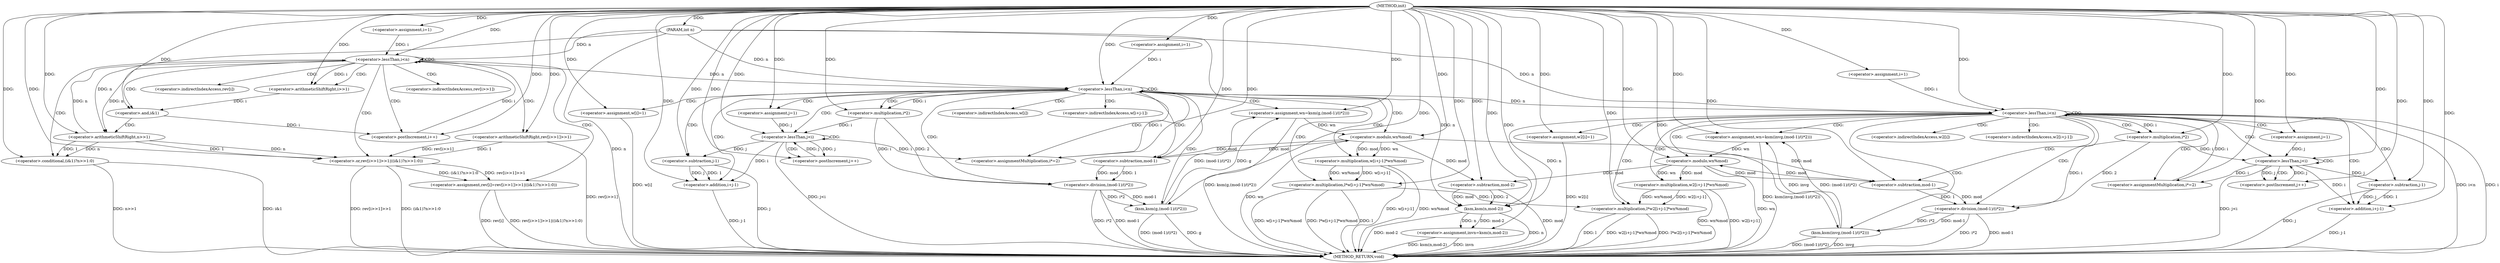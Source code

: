 digraph "init" {  
"1000198" [label = "(METHOD,init)" ]
"1000342" [label = "(METHOD_RETURN,void)" ]
"1000199" [label = "(PARAM,int n)" ]
"1000335" [label = "(<operator>.assignment,invn=ksm(n,mod-2))" ]
"1000203" [label = "(<operator>.assignment,i=1)" ]
"1000206" [label = "(<operator>.lessThan,i<n)" ]
"1000209" [label = "(<operator>.postIncrement,i++)" ]
"1000211" [label = "(<operator>.assignment,rev[i]=rev[i>>1]>>1|((i&1)?n>>1:0))" ]
"1000233" [label = "(<operator>.assignment,i=1)" ]
"1000236" [label = "(<operator>.lessThan,i<n)" ]
"1000239" [label = "(<operator>.assignmentMultiplication,i*=2)" ]
"1000285" [label = "(<operator>.assignment,i=1)" ]
"1000288" [label = "(<operator>.lessThan,i<n)" ]
"1000291" [label = "(<operator>.assignmentMultiplication,i*=2)" ]
"1000243" [label = "(<operator>.assignment,w[i]=1)" ]
"1000249" [label = "(<operator>.assignment,wn=ksm(g,(mod-1)/(i*2)))" ]
"1000270" [label = "(<operator>.multiplication,l*w[i+j-1]*wn%mod)" ]
"1000295" [label = "(<operator>.assignment,w2[i]=1)" ]
"1000301" [label = "(<operator>.assignment,wn=ksm(invg,(mod-1)/(i*2)))" ]
"1000322" [label = "(<operator>.multiplication,l*w2[i+j-1]*wn%mod)" ]
"1000337" [label = "(ksm,ksm(n,mod-2))" ]
"1000215" [label = "(<operator>.or,rev[i>>1]>>1|((i&1)?n>>1:0))" ]
"1000262" [label = "(<operator>.assignment,j=1)" ]
"1000265" [label = "(<operator>.lessThan,j<i)" ]
"1000268" [label = "(<operator>.postIncrement,j++)" ]
"1000314" [label = "(<operator>.assignment,j=1)" ]
"1000317" [label = "(<operator>.lessThan,j<i)" ]
"1000320" [label = "(<operator>.postIncrement,j++)" ]
"1000339" [label = "(<operator>.subtraction,mod-2)" ]
"1000216" [label = "(<operator>.arithmeticShiftRight,rev[i>>1]>>1)" ]
"1000223" [label = "(<operator>.conditional,(i&1)?n>>1:0)" ]
"1000251" [label = "(ksm,ksm(g,(mod-1)/(i*2)))" ]
"1000272" [label = "(<operator>.multiplication,w[i+j-1]*wn%mod)" ]
"1000303" [label = "(ksm,ksm(invg,(mod-1)/(i*2)))" ]
"1000324" [label = "(<operator>.multiplication,w2[i+j-1]*wn%mod)" ]
"1000224" [label = "(<operator>.and,i&1)" ]
"1000227" [label = "(<operator>.arithmeticShiftRight,n>>1)" ]
"1000253" [label = "(<operator>.division,(mod-1)/(i*2))" ]
"1000280" [label = "(<operator>.modulo,wn%mod)" ]
"1000305" [label = "(<operator>.division,(mod-1)/(i*2))" ]
"1000332" [label = "(<operator>.modulo,wn%mod)" ]
"1000219" [label = "(<operator>.arithmeticShiftRight,i>>1)" ]
"1000254" [label = "(<operator>.subtraction,mod-1)" ]
"1000257" [label = "(<operator>.multiplication,i*2)" ]
"1000275" [label = "(<operator>.addition,i+j-1)" ]
"1000306" [label = "(<operator>.subtraction,mod-1)" ]
"1000309" [label = "(<operator>.multiplication,i*2)" ]
"1000327" [label = "(<operator>.addition,i+j-1)" ]
"1000277" [label = "(<operator>.subtraction,j-1)" ]
"1000329" [label = "(<operator>.subtraction,j-1)" ]
"1000212" [label = "(<operator>.indirectIndexAccess,rev[i])" ]
"1000244" [label = "(<operator>.indirectIndexAccess,w[i])" ]
"1000296" [label = "(<operator>.indirectIndexAccess,w2[i])" ]
"1000217" [label = "(<operator>.indirectIndexAccess,rev[i>>1])" ]
"1000273" [label = "(<operator>.indirectIndexAccess,w[i+j-1])" ]
"1000325" [label = "(<operator>.indirectIndexAccess,w2[i+j-1])" ]
  "1000199" -> "1000342"  [ label = "DDG: n"] 
  "1000288" -> "1000342"  [ label = "DDG: i"] 
  "1000288" -> "1000342"  [ label = "DDG: i<n"] 
  "1000337" -> "1000342"  [ label = "DDG: n"] 
  "1000339" -> "1000342"  [ label = "DDG: mod"] 
  "1000337" -> "1000342"  [ label = "DDG: mod-2"] 
  "1000335" -> "1000342"  [ label = "DDG: ksm(n,mod-2)"] 
  "1000295" -> "1000342"  [ label = "DDG: w2[i]"] 
  "1000305" -> "1000342"  [ label = "DDG: mod-1"] 
  "1000305" -> "1000342"  [ label = "DDG: i*2"] 
  "1000303" -> "1000342"  [ label = "DDG: (mod-1)/(i*2)"] 
  "1000301" -> "1000342"  [ label = "DDG: ksm(invg,(mod-1)/(i*2))"] 
  "1000317" -> "1000342"  [ label = "DDG: j<i"] 
  "1000322" -> "1000342"  [ label = "DDG: l"] 
  "1000329" -> "1000342"  [ label = "DDG: j"] 
  "1000327" -> "1000342"  [ label = "DDG: j-1"] 
  "1000324" -> "1000342"  [ label = "DDG: w2[i+j-1]"] 
  "1000332" -> "1000342"  [ label = "DDG: wn"] 
  "1000324" -> "1000342"  [ label = "DDG: wn%mod"] 
  "1000322" -> "1000342"  [ label = "DDG: w2[i+j-1]*wn%mod"] 
  "1000322" -> "1000342"  [ label = "DDG: l*w2[i+j-1]*wn%mod"] 
  "1000243" -> "1000342"  [ label = "DDG: w[i]"] 
  "1000253" -> "1000342"  [ label = "DDG: mod-1"] 
  "1000253" -> "1000342"  [ label = "DDG: i*2"] 
  "1000251" -> "1000342"  [ label = "DDG: (mod-1)/(i*2)"] 
  "1000249" -> "1000342"  [ label = "DDG: ksm(g,(mod-1)/(i*2))"] 
  "1000265" -> "1000342"  [ label = "DDG: j<i"] 
  "1000270" -> "1000342"  [ label = "DDG: l"] 
  "1000277" -> "1000342"  [ label = "DDG: j"] 
  "1000275" -> "1000342"  [ label = "DDG: j-1"] 
  "1000272" -> "1000342"  [ label = "DDG: w[i+j-1]"] 
  "1000280" -> "1000342"  [ label = "DDG: wn"] 
  "1000272" -> "1000342"  [ label = "DDG: wn%mod"] 
  "1000270" -> "1000342"  [ label = "DDG: w[i+j-1]*wn%mod"] 
  "1000270" -> "1000342"  [ label = "DDG: l*w[i+j-1]*wn%mod"] 
  "1000211" -> "1000342"  [ label = "DDG: rev[i]"] 
  "1000216" -> "1000342"  [ label = "DDG: rev[i>>1]"] 
  "1000215" -> "1000342"  [ label = "DDG: rev[i>>1]>>1"] 
  "1000223" -> "1000342"  [ label = "DDG: i&1"] 
  "1000223" -> "1000342"  [ label = "DDG: n>>1"] 
  "1000215" -> "1000342"  [ label = "DDG: (i&1)?n>>1:0"] 
  "1000211" -> "1000342"  [ label = "DDG: rev[i>>1]>>1|((i&1)?n>>1:0)"] 
  "1000335" -> "1000342"  [ label = "DDG: invn"] 
  "1000251" -> "1000342"  [ label = "DDG: g"] 
  "1000303" -> "1000342"  [ label = "DDG: invg"] 
  "1000198" -> "1000199"  [ label = "DDG: "] 
  "1000337" -> "1000335"  [ label = "DDG: mod-2"] 
  "1000337" -> "1000335"  [ label = "DDG: n"] 
  "1000198" -> "1000203"  [ label = "DDG: "] 
  "1000215" -> "1000211"  [ label = "DDG: (i&1)?n>>1:0"] 
  "1000215" -> "1000211"  [ label = "DDG: rev[i>>1]>>1"] 
  "1000198" -> "1000233"  [ label = "DDG: "] 
  "1000198" -> "1000239"  [ label = "DDG: "] 
  "1000198" -> "1000285"  [ label = "DDG: "] 
  "1000198" -> "1000291"  [ label = "DDG: "] 
  "1000198" -> "1000335"  [ label = "DDG: "] 
  "1000203" -> "1000206"  [ label = "DDG: i"] 
  "1000209" -> "1000206"  [ label = "DDG: i"] 
  "1000198" -> "1000206"  [ label = "DDG: "] 
  "1000227" -> "1000206"  [ label = "DDG: n"] 
  "1000199" -> "1000206"  [ label = "DDG: n"] 
  "1000224" -> "1000209"  [ label = "DDG: i"] 
  "1000198" -> "1000209"  [ label = "DDG: "] 
  "1000233" -> "1000236"  [ label = "DDG: i"] 
  "1000239" -> "1000236"  [ label = "DDG: i"] 
  "1000198" -> "1000236"  [ label = "DDG: "] 
  "1000206" -> "1000236"  [ label = "DDG: n"] 
  "1000199" -> "1000236"  [ label = "DDG: n"] 
  "1000265" -> "1000239"  [ label = "DDG: i"] 
  "1000198" -> "1000243"  [ label = "DDG: "] 
  "1000251" -> "1000249"  [ label = "DDG: (mod-1)/(i*2)"] 
  "1000251" -> "1000249"  [ label = "DDG: g"] 
  "1000285" -> "1000288"  [ label = "DDG: i"] 
  "1000291" -> "1000288"  [ label = "DDG: i"] 
  "1000198" -> "1000288"  [ label = "DDG: "] 
  "1000236" -> "1000288"  [ label = "DDG: n"] 
  "1000199" -> "1000288"  [ label = "DDG: n"] 
  "1000317" -> "1000291"  [ label = "DDG: i"] 
  "1000198" -> "1000295"  [ label = "DDG: "] 
  "1000303" -> "1000301"  [ label = "DDG: (mod-1)/(i*2)"] 
  "1000303" -> "1000301"  [ label = "DDG: invg"] 
  "1000288" -> "1000337"  [ label = "DDG: n"] 
  "1000199" -> "1000337"  [ label = "DDG: n"] 
  "1000198" -> "1000337"  [ label = "DDG: "] 
  "1000339" -> "1000337"  [ label = "DDG: 2"] 
  "1000339" -> "1000337"  [ label = "DDG: mod"] 
  "1000216" -> "1000215"  [ label = "DDG: 1"] 
  "1000216" -> "1000215"  [ label = "DDG: rev[i>>1]"] 
  "1000198" -> "1000215"  [ label = "DDG: "] 
  "1000227" -> "1000215"  [ label = "DDG: n"] 
  "1000227" -> "1000215"  [ label = "DDG: 1"] 
  "1000198" -> "1000249"  [ label = "DDG: "] 
  "1000198" -> "1000262"  [ label = "DDG: "] 
  "1000198" -> "1000270"  [ label = "DDG: "] 
  "1000272" -> "1000270"  [ label = "DDG: w[i+j-1]"] 
  "1000272" -> "1000270"  [ label = "DDG: wn%mod"] 
  "1000198" -> "1000301"  [ label = "DDG: "] 
  "1000198" -> "1000314"  [ label = "DDG: "] 
  "1000270" -> "1000322"  [ label = "DDG: l"] 
  "1000198" -> "1000322"  [ label = "DDG: "] 
  "1000324" -> "1000322"  [ label = "DDG: wn%mod"] 
  "1000324" -> "1000322"  [ label = "DDG: w2[i+j-1]"] 
  "1000332" -> "1000339"  [ label = "DDG: mod"] 
  "1000280" -> "1000339"  [ label = "DDG: mod"] 
  "1000198" -> "1000339"  [ label = "DDG: "] 
  "1000198" -> "1000216"  [ label = "DDG: "] 
  "1000227" -> "1000223"  [ label = "DDG: n"] 
  "1000227" -> "1000223"  [ label = "DDG: 1"] 
  "1000198" -> "1000223"  [ label = "DDG: "] 
  "1000198" -> "1000251"  [ label = "DDG: "] 
  "1000253" -> "1000251"  [ label = "DDG: mod-1"] 
  "1000253" -> "1000251"  [ label = "DDG: i*2"] 
  "1000262" -> "1000265"  [ label = "DDG: j"] 
  "1000268" -> "1000265"  [ label = "DDG: j"] 
  "1000198" -> "1000265"  [ label = "DDG: "] 
  "1000257" -> "1000265"  [ label = "DDG: i"] 
  "1000265" -> "1000268"  [ label = "DDG: j"] 
  "1000198" -> "1000268"  [ label = "DDG: "] 
  "1000280" -> "1000272"  [ label = "DDG: mod"] 
  "1000280" -> "1000272"  [ label = "DDG: wn"] 
  "1000198" -> "1000303"  [ label = "DDG: "] 
  "1000305" -> "1000303"  [ label = "DDG: i*2"] 
  "1000305" -> "1000303"  [ label = "DDG: mod-1"] 
  "1000314" -> "1000317"  [ label = "DDG: j"] 
  "1000320" -> "1000317"  [ label = "DDG: j"] 
  "1000198" -> "1000317"  [ label = "DDG: "] 
  "1000309" -> "1000317"  [ label = "DDG: i"] 
  "1000317" -> "1000320"  [ label = "DDG: j"] 
  "1000198" -> "1000320"  [ label = "DDG: "] 
  "1000332" -> "1000324"  [ label = "DDG: wn"] 
  "1000332" -> "1000324"  [ label = "DDG: mod"] 
  "1000219" -> "1000224"  [ label = "DDG: i"] 
  "1000198" -> "1000224"  [ label = "DDG: "] 
  "1000206" -> "1000227"  [ label = "DDG: n"] 
  "1000199" -> "1000227"  [ label = "DDG: n"] 
  "1000198" -> "1000227"  [ label = "DDG: "] 
  "1000254" -> "1000253"  [ label = "DDG: 1"] 
  "1000254" -> "1000253"  [ label = "DDG: mod"] 
  "1000257" -> "1000253"  [ label = "DDG: 2"] 
  "1000257" -> "1000253"  [ label = "DDG: i"] 
  "1000249" -> "1000280"  [ label = "DDG: wn"] 
  "1000198" -> "1000280"  [ label = "DDG: "] 
  "1000254" -> "1000280"  [ label = "DDG: mod"] 
  "1000306" -> "1000305"  [ label = "DDG: 1"] 
  "1000306" -> "1000305"  [ label = "DDG: mod"] 
  "1000309" -> "1000305"  [ label = "DDG: i"] 
  "1000309" -> "1000305"  [ label = "DDG: 2"] 
  "1000301" -> "1000332"  [ label = "DDG: wn"] 
  "1000198" -> "1000332"  [ label = "DDG: "] 
  "1000306" -> "1000332"  [ label = "DDG: mod"] 
  "1000206" -> "1000219"  [ label = "DDG: i"] 
  "1000198" -> "1000219"  [ label = "DDG: "] 
  "1000280" -> "1000254"  [ label = "DDG: mod"] 
  "1000198" -> "1000254"  [ label = "DDG: "] 
  "1000236" -> "1000257"  [ label = "DDG: i"] 
  "1000198" -> "1000257"  [ label = "DDG: "] 
  "1000265" -> "1000275"  [ label = "DDG: i"] 
  "1000198" -> "1000275"  [ label = "DDG: "] 
  "1000277" -> "1000275"  [ label = "DDG: j"] 
  "1000277" -> "1000275"  [ label = "DDG: 1"] 
  "1000332" -> "1000306"  [ label = "DDG: mod"] 
  "1000280" -> "1000306"  [ label = "DDG: mod"] 
  "1000198" -> "1000306"  [ label = "DDG: "] 
  "1000288" -> "1000309"  [ label = "DDG: i"] 
  "1000198" -> "1000309"  [ label = "DDG: "] 
  "1000317" -> "1000327"  [ label = "DDG: i"] 
  "1000198" -> "1000327"  [ label = "DDG: "] 
  "1000329" -> "1000327"  [ label = "DDG: 1"] 
  "1000329" -> "1000327"  [ label = "DDG: j"] 
  "1000265" -> "1000277"  [ label = "DDG: j"] 
  "1000198" -> "1000277"  [ label = "DDG: "] 
  "1000317" -> "1000329"  [ label = "DDG: j"] 
  "1000198" -> "1000329"  [ label = "DDG: "] 
  "1000206" -> "1000211"  [ label = "CDG: "] 
  "1000206" -> "1000216"  [ label = "CDG: "] 
  "1000206" -> "1000219"  [ label = "CDG: "] 
  "1000206" -> "1000206"  [ label = "CDG: "] 
  "1000206" -> "1000224"  [ label = "CDG: "] 
  "1000206" -> "1000217"  [ label = "CDG: "] 
  "1000206" -> "1000212"  [ label = "CDG: "] 
  "1000206" -> "1000215"  [ label = "CDG: "] 
  "1000206" -> "1000209"  [ label = "CDG: "] 
  "1000206" -> "1000223"  [ label = "CDG: "] 
  "1000236" -> "1000243"  [ label = "CDG: "] 
  "1000236" -> "1000277"  [ label = "CDG: "] 
  "1000236" -> "1000244"  [ label = "CDG: "] 
  "1000236" -> "1000251"  [ label = "CDG: "] 
  "1000236" -> "1000236"  [ label = "CDG: "] 
  "1000236" -> "1000254"  [ label = "CDG: "] 
  "1000236" -> "1000273"  [ label = "CDG: "] 
  "1000236" -> "1000270"  [ label = "CDG: "] 
  "1000236" -> "1000239"  [ label = "CDG: "] 
  "1000236" -> "1000265"  [ label = "CDG: "] 
  "1000236" -> "1000262"  [ label = "CDG: "] 
  "1000236" -> "1000272"  [ label = "CDG: "] 
  "1000236" -> "1000253"  [ label = "CDG: "] 
  "1000236" -> "1000280"  [ label = "CDG: "] 
  "1000236" -> "1000249"  [ label = "CDG: "] 
  "1000236" -> "1000257"  [ label = "CDG: "] 
  "1000236" -> "1000275"  [ label = "CDG: "] 
  "1000288" -> "1000305"  [ label = "CDG: "] 
  "1000288" -> "1000332"  [ label = "CDG: "] 
  "1000288" -> "1000291"  [ label = "CDG: "] 
  "1000288" -> "1000329"  [ label = "CDG: "] 
  "1000288" -> "1000314"  [ label = "CDG: "] 
  "1000288" -> "1000295"  [ label = "CDG: "] 
  "1000288" -> "1000288"  [ label = "CDG: "] 
  "1000288" -> "1000303"  [ label = "CDG: "] 
  "1000288" -> "1000324"  [ label = "CDG: "] 
  "1000288" -> "1000306"  [ label = "CDG: "] 
  "1000288" -> "1000309"  [ label = "CDG: "] 
  "1000288" -> "1000296"  [ label = "CDG: "] 
  "1000288" -> "1000327"  [ label = "CDG: "] 
  "1000288" -> "1000325"  [ label = "CDG: "] 
  "1000288" -> "1000301"  [ label = "CDG: "] 
  "1000288" -> "1000317"  [ label = "CDG: "] 
  "1000288" -> "1000322"  [ label = "CDG: "] 
  "1000265" -> "1000268"  [ label = "CDG: "] 
  "1000265" -> "1000265"  [ label = "CDG: "] 
  "1000317" -> "1000320"  [ label = "CDG: "] 
  "1000317" -> "1000317"  [ label = "CDG: "] 
  "1000224" -> "1000227"  [ label = "CDG: "] 
}
